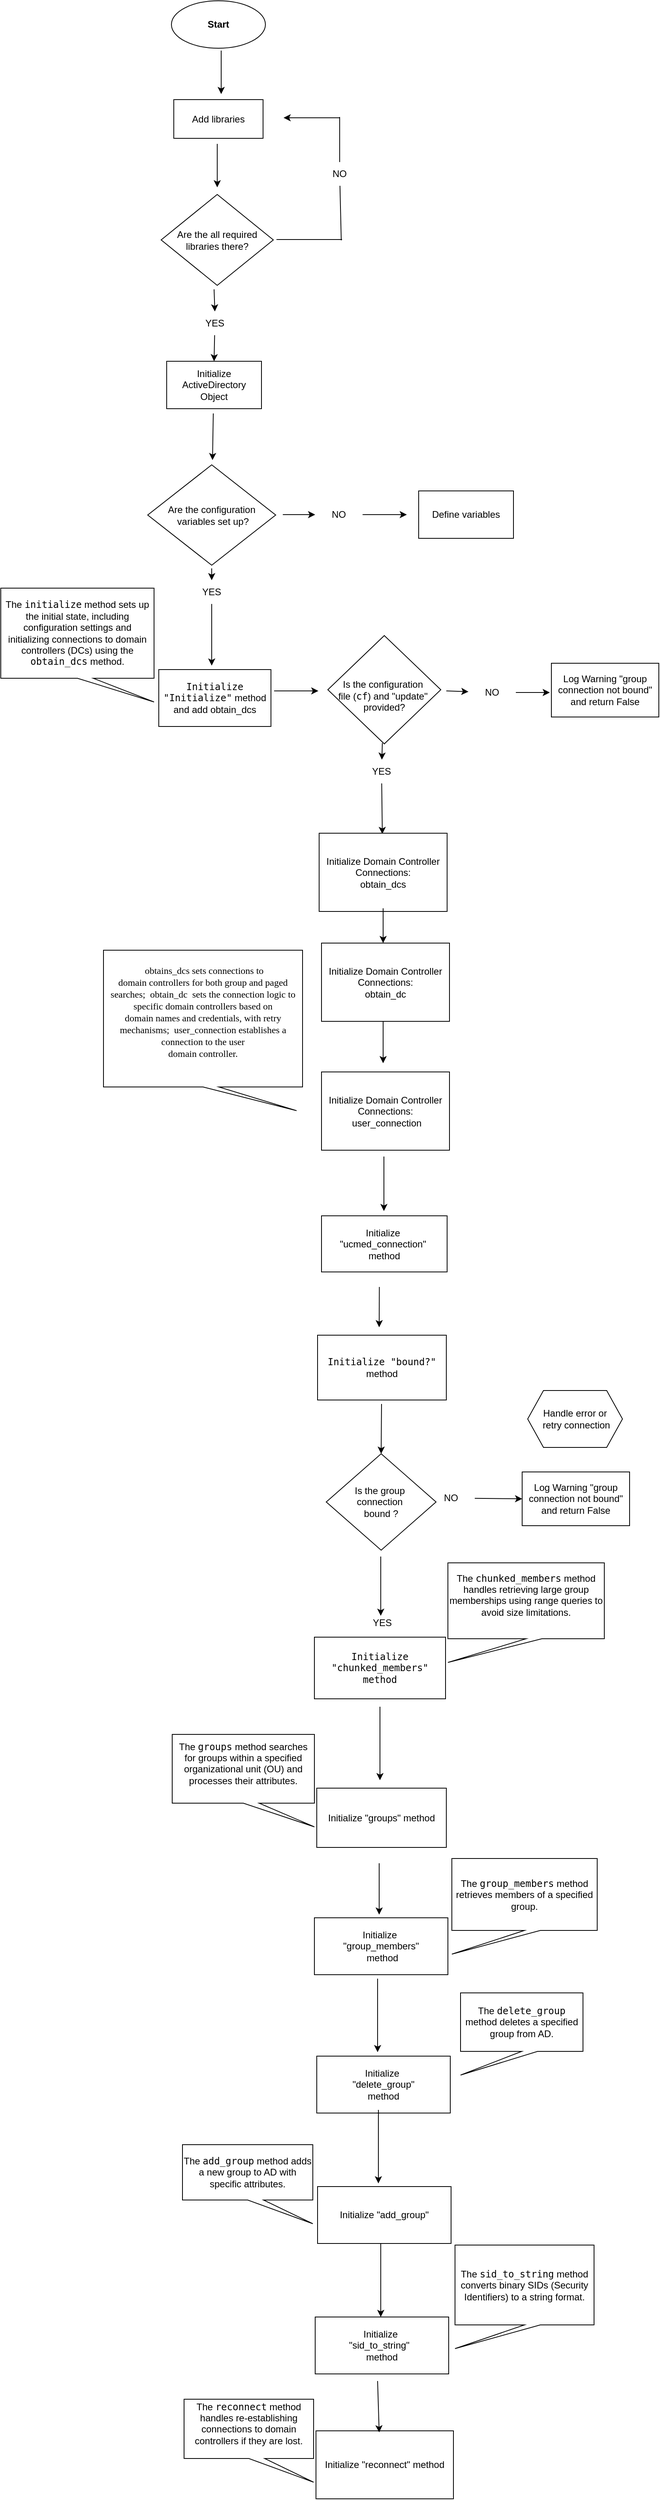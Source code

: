 <mxfile version="24.6.2" type="github">
  <diagram name="Page-1" id="nrMohRXkfmWptk8Ia3cE">
    <mxGraphModel dx="3600" dy="2730" grid="1" gridSize="1" guides="1" tooltips="1" connect="1" arrows="1" fold="1" page="1" pageScale="1" pageWidth="850" pageHeight="1100" math="0" shadow="0">
      <root>
        <mxCell id="0" />
        <mxCell id="1" parent="0" />
        <mxCell id="9EuuWl_7FSERNrRJokhg-1" value="Start" style="ellipse;whiteSpace=wrap;html=1;fontStyle=1" parent="1" vertex="1">
          <mxGeometry x="-1662" y="-2192" width="119" height="60" as="geometry" />
        </mxCell>
        <mxCell id="v-x-NIrhz4WuDyH8p8N3-1" value="Are the all required libraries there?" style="rhombus;whiteSpace=wrap;html=1;" vertex="1" parent="1">
          <mxGeometry x="-1675" y="-1947" width="142" height="115" as="geometry" />
        </mxCell>
        <mxCell id="v-x-NIrhz4WuDyH8p8N3-3" value="" style="endArrow=classic;html=1;rounded=0;" edge="1" parent="1">
          <mxGeometry width="50" height="50" relative="1" as="geometry">
            <mxPoint x="-1599" y="-2129" as="sourcePoint" />
            <mxPoint x="-1599" y="-2074" as="targetPoint" />
          </mxGeometry>
        </mxCell>
        <mxCell id="v-x-NIrhz4WuDyH8p8N3-6" value="Add libraries" style="rounded=0;whiteSpace=wrap;html=1;" vertex="1" parent="1">
          <mxGeometry x="-1659" y="-2067" width="113" height="49" as="geometry" />
        </mxCell>
        <mxCell id="v-x-NIrhz4WuDyH8p8N3-7" value="" style="endArrow=classic;html=1;rounded=0;" edge="1" parent="1">
          <mxGeometry width="50" height="50" relative="1" as="geometry">
            <mxPoint x="-1604" y="-2011" as="sourcePoint" />
            <mxPoint x="-1604" y="-1956" as="targetPoint" />
          </mxGeometry>
        </mxCell>
        <mxCell id="v-x-NIrhz4WuDyH8p8N3-11" value="" style="endArrow=none;html=1;rounded=0;" edge="1" parent="1">
          <mxGeometry width="50" height="50" relative="1" as="geometry">
            <mxPoint x="-1529" y="-1890" as="sourcePoint" />
            <mxPoint x="-1446" y="-1890" as="targetPoint" />
          </mxGeometry>
        </mxCell>
        <mxCell id="v-x-NIrhz4WuDyH8p8N3-12" value="" style="endArrow=none;html=1;rounded=0;" edge="1" parent="1" source="v-x-NIrhz4WuDyH8p8N3-10">
          <mxGeometry width="50" height="50" relative="1" as="geometry">
            <mxPoint x="-1447" y="-1889" as="sourcePoint" />
            <mxPoint x="-1449" y="-2045" as="targetPoint" />
          </mxGeometry>
        </mxCell>
        <mxCell id="v-x-NIrhz4WuDyH8p8N3-13" value="" style="endArrow=classic;html=1;rounded=0;" edge="1" parent="1">
          <mxGeometry width="50" height="50" relative="1" as="geometry">
            <mxPoint x="-1449" y="-2044" as="sourcePoint" />
            <mxPoint x="-1520" y="-2044" as="targetPoint" />
          </mxGeometry>
        </mxCell>
        <mxCell id="v-x-NIrhz4WuDyH8p8N3-14" value="Initialize ActiveDirectory Object" style="rounded=0;whiteSpace=wrap;html=1;" vertex="1" parent="1">
          <mxGeometry x="-1668" y="-1736" width="120" height="60" as="geometry" />
        </mxCell>
        <mxCell id="v-x-NIrhz4WuDyH8p8N3-15" value="" style="endArrow=classic;html=1;rounded=0;entryX=0.5;entryY=0;entryDx=0;entryDy=0;" edge="1" parent="1" source="v-x-NIrhz4WuDyH8p8N3-18" target="v-x-NIrhz4WuDyH8p8N3-14">
          <mxGeometry width="50" height="50" relative="1" as="geometry">
            <mxPoint x="-1608" y="-1827" as="sourcePoint" />
            <mxPoint x="-1608" y="-1772" as="targetPoint" />
          </mxGeometry>
        </mxCell>
        <mxCell id="v-x-NIrhz4WuDyH8p8N3-17" value="" style="endArrow=none;html=1;rounded=0;" edge="1" parent="1" target="v-x-NIrhz4WuDyH8p8N3-10">
          <mxGeometry width="50" height="50" relative="1" as="geometry">
            <mxPoint x="-1447" y="-1889" as="sourcePoint" />
            <mxPoint x="-1449" y="-2045" as="targetPoint" />
          </mxGeometry>
        </mxCell>
        <mxCell id="v-x-NIrhz4WuDyH8p8N3-10" value="NO" style="text;html=1;align=center;verticalAlign=middle;whiteSpace=wrap;rounded=0;" vertex="1" parent="1">
          <mxGeometry x="-1479" y="-1988" width="60" height="30" as="geometry" />
        </mxCell>
        <mxCell id="v-x-NIrhz4WuDyH8p8N3-20" value="" style="endArrow=classic;html=1;rounded=0;entryX=0.5;entryY=0;entryDx=0;entryDy=0;" edge="1" parent="1" target="v-x-NIrhz4WuDyH8p8N3-18">
          <mxGeometry width="50" height="50" relative="1" as="geometry">
            <mxPoint x="-1608" y="-1827" as="sourcePoint" />
            <mxPoint x="-1608" y="-1736" as="targetPoint" />
          </mxGeometry>
        </mxCell>
        <mxCell id="v-x-NIrhz4WuDyH8p8N3-18" value="YES" style="text;html=1;align=center;verticalAlign=middle;whiteSpace=wrap;rounded=0;" vertex="1" parent="1">
          <mxGeometry x="-1637" y="-1799" width="60" height="30" as="geometry" />
        </mxCell>
        <mxCell id="v-x-NIrhz4WuDyH8p8N3-21" value="&lt;div&gt;Are the configuration&lt;/div&gt;&lt;div&gt;&amp;nbsp;variables set up? &lt;/div&gt;" style="rhombus;whiteSpace=wrap;html=1;" vertex="1" parent="1">
          <mxGeometry x="-1692" y="-1605" width="162" height="127" as="geometry" />
        </mxCell>
        <mxCell id="v-x-NIrhz4WuDyH8p8N3-22" value="" style="endArrow=classic;html=1;rounded=0;" edge="1" parent="1">
          <mxGeometry width="50" height="50" relative="1" as="geometry">
            <mxPoint x="-1609" y="-1670" as="sourcePoint" />
            <mxPoint x="-1610" y="-1611" as="targetPoint" />
          </mxGeometry>
        </mxCell>
        <mxCell id="v-x-NIrhz4WuDyH8p8N3-23" value="" style="endArrow=classic;html=1;rounded=0;" edge="1" parent="1" source="v-x-NIrhz4WuDyH8p8N3-25">
          <mxGeometry width="50" height="50" relative="1" as="geometry">
            <mxPoint x="-1521" y="-1542" as="sourcePoint" />
            <mxPoint x="-1364" y="-1542" as="targetPoint" />
          </mxGeometry>
        </mxCell>
        <mxCell id="v-x-NIrhz4WuDyH8p8N3-24" value="" style="endArrow=classic;html=1;rounded=0;" edge="1" parent="1" source="v-x-NIrhz4WuDyH8p8N3-29">
          <mxGeometry width="50" height="50" relative="1" as="geometry">
            <mxPoint x="-1611" y="-1474" as="sourcePoint" />
            <mxPoint x="-1611" y="-1351" as="targetPoint" />
          </mxGeometry>
        </mxCell>
        <mxCell id="v-x-NIrhz4WuDyH8p8N3-28" value="" style="endArrow=classic;html=1;rounded=0;" edge="1" parent="1" target="v-x-NIrhz4WuDyH8p8N3-25">
          <mxGeometry width="50" height="50" relative="1" as="geometry">
            <mxPoint x="-1521" y="-1542" as="sourcePoint" />
            <mxPoint x="-1364" y="-1542" as="targetPoint" />
          </mxGeometry>
        </mxCell>
        <mxCell id="v-x-NIrhz4WuDyH8p8N3-25" value="NO" style="text;html=1;align=center;verticalAlign=middle;whiteSpace=wrap;rounded=0;" vertex="1" parent="1">
          <mxGeometry x="-1480" y="-1557" width="60" height="30" as="geometry" />
        </mxCell>
        <mxCell id="v-x-NIrhz4WuDyH8p8N3-31" value="" style="endArrow=classic;html=1;rounded=0;" edge="1" parent="1" target="v-x-NIrhz4WuDyH8p8N3-29">
          <mxGeometry width="50" height="50" relative="1" as="geometry">
            <mxPoint x="-1611" y="-1474" as="sourcePoint" />
            <mxPoint x="-1611" y="-1351" as="targetPoint" />
          </mxGeometry>
        </mxCell>
        <mxCell id="v-x-NIrhz4WuDyH8p8N3-29" value="YES" style="text;html=1;align=center;verticalAlign=middle;whiteSpace=wrap;rounded=0;" vertex="1" parent="1">
          <mxGeometry x="-1641" y="-1459" width="60" height="30" as="geometry" />
        </mxCell>
        <mxCell id="v-x-NIrhz4WuDyH8p8N3-32" value="Define variables" style="rounded=0;whiteSpace=wrap;html=1;" vertex="1" parent="1">
          <mxGeometry x="-1349" y="-1572" width="120" height="60" as="geometry" />
        </mxCell>
        <mxCell id="v-x-NIrhz4WuDyH8p8N3-35" value="" style="endArrow=classic;html=1;rounded=0;" edge="1" parent="1">
          <mxGeometry width="50" height="50" relative="1" as="geometry">
            <mxPoint x="-1532" y="-1319" as="sourcePoint" />
            <mxPoint x="-1476" y="-1319" as="targetPoint" />
          </mxGeometry>
        </mxCell>
        <mxCell id="v-x-NIrhz4WuDyH8p8N3-36" value="" style="endArrow=classic;html=1;rounded=0;" edge="1" parent="1" source="v-x-NIrhz4WuDyH8p8N3-38">
          <mxGeometry width="50" height="50" relative="1" as="geometry">
            <mxPoint x="-1312" y="-1319" as="sourcePoint" />
            <mxPoint x="-1183" y="-1317" as="targetPoint" />
          </mxGeometry>
        </mxCell>
        <mxCell id="v-x-NIrhz4WuDyH8p8N3-37" value="" style="endArrow=classic;html=1;rounded=0;" edge="1" parent="1" source="v-x-NIrhz4WuDyH8p8N3-41">
          <mxGeometry width="50" height="50" relative="1" as="geometry">
            <mxPoint x="-1395" y="-1253" as="sourcePoint" />
            <mxPoint x="-1395" y="-1138" as="targetPoint" />
          </mxGeometry>
        </mxCell>
        <mxCell id="v-x-NIrhz4WuDyH8p8N3-39" value="" style="endArrow=classic;html=1;rounded=0;" edge="1" parent="1" target="v-x-NIrhz4WuDyH8p8N3-38">
          <mxGeometry width="50" height="50" relative="1" as="geometry">
            <mxPoint x="-1314" y="-1319" as="sourcePoint" />
            <mxPoint x="-1183" y="-1319" as="targetPoint" />
          </mxGeometry>
        </mxCell>
        <mxCell id="v-x-NIrhz4WuDyH8p8N3-38" value="NO" style="text;html=1;align=center;verticalAlign=middle;whiteSpace=wrap;rounded=0;" vertex="1" parent="1">
          <mxGeometry x="-1286" y="-1332" width="60" height="30" as="geometry" />
        </mxCell>
        <mxCell id="v-x-NIrhz4WuDyH8p8N3-42" value="" style="endArrow=classic;html=1;rounded=0;" edge="1" parent="1" target="v-x-NIrhz4WuDyH8p8N3-41">
          <mxGeometry width="50" height="50" relative="1" as="geometry">
            <mxPoint x="-1395" y="-1253" as="sourcePoint" />
            <mxPoint x="-1395" y="-1138" as="targetPoint" />
          </mxGeometry>
        </mxCell>
        <mxCell id="v-x-NIrhz4WuDyH8p8N3-41" value="YES" style="text;html=1;align=center;verticalAlign=middle;whiteSpace=wrap;rounded=0;" vertex="1" parent="1">
          <mxGeometry x="-1426" y="-1232" width="60" height="30" as="geometry" />
        </mxCell>
        <mxCell id="v-x-NIrhz4WuDyH8p8N3-43" value="Log Warning &quot;group connection               not bound&quot; and return False " style="rounded=0;whiteSpace=wrap;html=1;" vertex="1" parent="1">
          <mxGeometry x="-1181" y="-1354" width="136" height="68" as="geometry" />
        </mxCell>
        <mxCell id="v-x-NIrhz4WuDyH8p8N3-44" value="&lt;div&gt;Initialize Domain Controller Connections:&lt;/div&gt;&lt;div&gt;obtain_dcs&lt;br&gt;&lt;/div&gt;" style="rounded=0;whiteSpace=wrap;html=1;" vertex="1" parent="1">
          <mxGeometry x="-1475" y="-1139" width="162" height="99" as="geometry" />
        </mxCell>
        <mxCell id="v-x-NIrhz4WuDyH8p8N3-45" value="&lt;div&gt;Handle error or&lt;/div&gt;&lt;div&gt;&amp;nbsp;retry connection&lt;/div&gt;" style="shape=hexagon;perimeter=hexagonPerimeter2;whiteSpace=wrap;html=1;fixedSize=1;" vertex="1" parent="1">
          <mxGeometry x="-1211" y="-434" width="120" height="72" as="geometry" />
        </mxCell>
        <mxCell id="v-x-NIrhz4WuDyH8p8N3-46" value="&lt;code&gt;Initialize &quot;Initialize&quot;&lt;/code&gt; method and add obtain_dcs" style="rounded=0;whiteSpace=wrap;html=1;" vertex="1" parent="1">
          <mxGeometry x="-1678" y="-1346" width="142" height="72" as="geometry" />
        </mxCell>
        <mxCell id="v-x-NIrhz4WuDyH8p8N3-47" value="&lt;div&gt;Is the group&amp;nbsp;&lt;/div&gt;&lt;div&gt;connection&amp;nbsp;&lt;/div&gt;&lt;div&gt;bound ?&lt;/div&gt;" style="rhombus;whiteSpace=wrap;html=1;" vertex="1" parent="1">
          <mxGeometry x="-1466" y="-354" width="139" height="122" as="geometry" />
        </mxCell>
        <mxCell id="v-x-NIrhz4WuDyH8p8N3-48" value="&lt;br&gt;&lt;div&gt;Is the configuration&amp;nbsp;&lt;/div&gt;&lt;div&gt;file (&lt;code&gt;cf&lt;/code&gt;) and &quot;update&quot;&amp;nbsp; provided?&lt;/div&gt;" style="rhombus;whiteSpace=wrap;html=1;" vertex="1" parent="1">
          <mxGeometry x="-1464" y="-1389" width="143" height="137" as="geometry" />
        </mxCell>
        <mxCell id="v-x-NIrhz4WuDyH8p8N3-52" value="Log Warning &quot;group connection               not bound&quot; and return False " style="rounded=0;whiteSpace=wrap;html=1;" vertex="1" parent="1">
          <mxGeometry x="-1218" y="-331" width="136" height="68" as="geometry" />
        </mxCell>
        <mxCell id="v-x-NIrhz4WuDyH8p8N3-53" value="" style="endArrow=classic;html=1;rounded=0;entryX=0.5;entryY=0;entryDx=0;entryDy=0;" edge="1" parent="1" target="v-x-NIrhz4WuDyH8p8N3-47">
          <mxGeometry width="50" height="50" relative="1" as="geometry">
            <mxPoint x="-1396" y="-417" as="sourcePoint" />
            <mxPoint x="-1391" y="-977" as="targetPoint" />
          </mxGeometry>
        </mxCell>
        <mxCell id="v-x-NIrhz4WuDyH8p8N3-55" value="" style="endArrow=classic;html=1;rounded=0;" edge="1" parent="1">
          <mxGeometry width="50" height="50" relative="1" as="geometry">
            <mxPoint x="-1397" y="-224" as="sourcePoint" />
            <mxPoint x="-1397" y="-149" as="targetPoint" />
          </mxGeometry>
        </mxCell>
        <mxCell id="v-x-NIrhz4WuDyH8p8N3-56" value="" style="endArrow=classic;html=1;rounded=0;entryX=0;entryY=0.5;entryDx=0;entryDy=0;" edge="1" parent="1" source="v-x-NIrhz4WuDyH8p8N3-57" target="v-x-NIrhz4WuDyH8p8N3-52">
          <mxGeometry width="50" height="50" relative="1" as="geometry">
            <mxPoint x="-1317" y="-895" as="sourcePoint" />
            <mxPoint x="-1245" y="-895" as="targetPoint" />
          </mxGeometry>
        </mxCell>
        <mxCell id="v-x-NIrhz4WuDyH8p8N3-58" value="" style="endArrow=classic;html=1;rounded=0;" edge="1" parent="1">
          <mxGeometry width="50" height="50" relative="1" as="geometry">
            <mxPoint x="-1394" y="-902" as="sourcePoint" />
            <mxPoint x="-1394" y="-848" as="targetPoint" />
          </mxGeometry>
        </mxCell>
        <mxCell id="v-x-NIrhz4WuDyH8p8N3-57" value="NO" style="text;html=1;align=center;verticalAlign=middle;whiteSpace=wrap;rounded=0;" vertex="1" parent="1">
          <mxGeometry x="-1338" y="-313" width="60" height="30" as="geometry" />
        </mxCell>
        <mxCell id="v-x-NIrhz4WuDyH8p8N3-60" value="" style="endArrow=classic;html=1;rounded=0;" edge="1" parent="1">
          <mxGeometry width="50" height="50" relative="1" as="geometry">
            <mxPoint x="-1398.77" y="-565" as="sourcePoint" />
            <mxPoint x="-1398.998" y="-514" as="targetPoint" />
          </mxGeometry>
        </mxCell>
        <mxCell id="v-x-NIrhz4WuDyH8p8N3-59" value="YES" style="text;html=1;align=center;verticalAlign=middle;whiteSpace=wrap;rounded=0;" vertex="1" parent="1">
          <mxGeometry x="-1425" y="-155" width="60" height="30" as="geometry" />
        </mxCell>
        <mxCell id="v-x-NIrhz4WuDyH8p8N3-61" value="&lt;code&gt;Initialize &quot;bound?&quot;&lt;/code&gt; method " style="rounded=0;whiteSpace=wrap;html=1;" vertex="1" parent="1">
          <mxGeometry x="-1477" y="-504" width="163" height="82" as="geometry" />
        </mxCell>
        <mxCell id="v-x-NIrhz4WuDyH8p8N3-64" value="&lt;p style=&quot;margin-bottom: 0in; line-height: normal;&quot; class=&quot;MsoListParagraphCxSpFirst&quot;&gt;&lt;font face=&quot;Times New Roman&quot; style=&quot;font-size: 12px;&quot;&gt;&lt;span style=&quot;mso-spacerun:yes&quot;&gt;&amp;nbsp;&lt;/span&gt;obtains_dcs sets connections to&lt;br&gt;&lt;/font&gt;&lt;font face=&quot;Ow1QU9wGXKOwq4E5nagK&quot; style=&quot;font-size: 12px;&quot;&gt;domain controllers for both group and paged searches;&amp;nbsp; obtain_dc&amp;nbsp; sets the connection logic to specific domain controllers based on&lt;/font&gt;&lt;br&gt;&lt;font face=&quot;Ow1QU9wGXKOwq4E5nagK&quot; style=&quot;font-size: 12px;&quot;&gt;domain names and credentials, with retry mechanisms;&amp;nbsp; &lt;span style=&quot;line-height: 115%;&quot;&gt;user_connection&lt;/span&gt; establishes a connection to the user&lt;br&gt;domain controller.&lt;/font&gt;&lt;/p&gt;&lt;br&gt;&lt;div&gt;&lt;br&gt;&lt;/div&gt;" style="shape=callout;whiteSpace=wrap;html=1;perimeter=calloutPerimeter;position2=0.97;" vertex="1" parent="1">
          <mxGeometry x="-1748" y="-991" width="252" height="203" as="geometry" />
        </mxCell>
        <mxCell id="v-x-NIrhz4WuDyH8p8N3-65" value="&lt;div&gt;Initialize Domain Controller Connections:&lt;/div&gt;&lt;div&gt;obtain_dc&lt;br&gt;&lt;/div&gt;" style="rounded=0;whiteSpace=wrap;html=1;" vertex="1" parent="1">
          <mxGeometry x="-1472" y="-1000" width="162" height="99" as="geometry" />
        </mxCell>
        <mxCell id="v-x-NIrhz4WuDyH8p8N3-66" value="&lt;div&gt;Initialize Domain Controller Connections:&lt;/div&gt;&lt;div&gt;&amp;nbsp;user_connection&lt;/div&gt;" style="rounded=0;whiteSpace=wrap;html=1;" vertex="1" parent="1">
          <mxGeometry x="-1472" y="-837" width="162" height="99" as="geometry" />
        </mxCell>
        <mxCell id="v-x-NIrhz4WuDyH8p8N3-69" value="" style="endArrow=classic;html=1;rounded=0;" edge="1" parent="1">
          <mxGeometry width="50" height="50" relative="1" as="geometry">
            <mxPoint x="-1393" y="-730" as="sourcePoint" />
            <mxPoint x="-1393" y="-661" as="targetPoint" />
          </mxGeometry>
        </mxCell>
        <mxCell id="v-x-NIrhz4WuDyH8p8N3-70" value="" style="endArrow=classic;html=1;rounded=0;" edge="1" parent="1">
          <mxGeometry width="50" height="50" relative="1" as="geometry">
            <mxPoint x="-1394" y="-1044" as="sourcePoint" />
            <mxPoint x="-1394" y="-1000" as="targetPoint" />
          </mxGeometry>
        </mxCell>
        <mxCell id="v-x-NIrhz4WuDyH8p8N3-71" value="The &lt;code&gt;initialize&lt;/code&gt; method sets up the initial state, including configuration settings and initializing connections to domain controllers (DCs) using the &lt;code&gt;obtain_dcs&lt;/code&gt; method." style="shape=callout;whiteSpace=wrap;html=1;perimeter=calloutPerimeter;position2=1;" vertex="1" parent="1">
          <mxGeometry x="-1878" y="-1449" width="194" height="144" as="geometry" />
        </mxCell>
        <mxCell id="v-x-NIrhz4WuDyH8p8N3-74" value="&lt;div&gt;Initialize&amp;nbsp;&lt;/div&gt;&lt;div&gt;&quot;ucmed_connection&quot;&amp;nbsp;&lt;/div&gt;&lt;div&gt;method &lt;/div&gt;" style="rounded=0;whiteSpace=wrap;html=1;" vertex="1" parent="1">
          <mxGeometry x="-1472" y="-655" width="159" height="71" as="geometry" />
        </mxCell>
        <mxCell id="v-x-NIrhz4WuDyH8p8N3-76" value="&lt;code&gt;Initialize &quot;chunked_members&quot; method&lt;br&gt;&lt;/code&gt;" style="rounded=0;whiteSpace=wrap;html=1;" vertex="1" parent="1">
          <mxGeometry x="-1481" y="-122" width="166" height="78" as="geometry" />
        </mxCell>
        <mxCell id="v-x-NIrhz4WuDyH8p8N3-77" value="Initialize &quot;groups&quot; method" style="rounded=0;whiteSpace=wrap;html=1;" vertex="1" parent="1">
          <mxGeometry x="-1478" y="69" width="164" height="75" as="geometry" />
        </mxCell>
        <mxCell id="v-x-NIrhz4WuDyH8p8N3-78" value="&lt;div&gt;Initialize&amp;nbsp;&lt;/div&gt;&lt;div&gt;&quot;group_members&quot;&lt;/div&gt;&lt;div&gt;&amp;nbsp;method&lt;/div&gt;" style="rounded=0;whiteSpace=wrap;html=1;" vertex="1" parent="1">
          <mxGeometry x="-1481" y="233" width="169" height="72" as="geometry" />
        </mxCell>
        <mxCell id="v-x-NIrhz4WuDyH8p8N3-79" value="&lt;div&gt;Initialize&amp;nbsp;&lt;/div&gt;&lt;div&gt;&quot;delete_group&quot;&lt;/div&gt;&lt;div&gt;method&lt;br&gt;&lt;/div&gt;" style="rounded=0;whiteSpace=wrap;html=1;" vertex="1" parent="1">
          <mxGeometry x="-1478" y="408" width="169" height="72" as="geometry" />
        </mxCell>
        <mxCell id="v-x-NIrhz4WuDyH8p8N3-80" value="Initialize &quot;add_group&quot;" style="rounded=0;whiteSpace=wrap;html=1;" vertex="1" parent="1">
          <mxGeometry x="-1477" y="573" width="169" height="72" as="geometry" />
        </mxCell>
        <mxCell id="v-x-NIrhz4WuDyH8p8N3-81" value="" style="endArrow=classic;html=1;rounded=0;" edge="1" parent="1">
          <mxGeometry width="50" height="50" relative="1" as="geometry">
            <mxPoint x="-1401" y="310" as="sourcePoint" />
            <mxPoint x="-1401" y="403" as="targetPoint" />
          </mxGeometry>
        </mxCell>
        <mxCell id="v-x-NIrhz4WuDyH8p8N3-82" value="" style="endArrow=classic;html=1;rounded=0;" edge="1" parent="1">
          <mxGeometry width="50" height="50" relative="1" as="geometry">
            <mxPoint x="-1400" y="476" as="sourcePoint" />
            <mxPoint x="-1400" y="569" as="targetPoint" />
          </mxGeometry>
        </mxCell>
        <mxCell id="v-x-NIrhz4WuDyH8p8N3-83" value="" style="endArrow=classic;html=1;rounded=0;" edge="1" parent="1">
          <mxGeometry width="50" height="50" relative="1" as="geometry">
            <mxPoint x="-1399" y="164" as="sourcePoint" />
            <mxPoint x="-1399" y="229" as="targetPoint" />
          </mxGeometry>
        </mxCell>
        <mxCell id="v-x-NIrhz4WuDyH8p8N3-84" value="" style="endArrow=classic;html=1;rounded=0;" edge="1" parent="1">
          <mxGeometry width="50" height="50" relative="1" as="geometry">
            <mxPoint x="-1398" y="-34" as="sourcePoint" />
            <mxPoint x="-1398" y="59" as="targetPoint" />
          </mxGeometry>
        </mxCell>
        <mxCell id="v-x-NIrhz4WuDyH8p8N3-85" value="&lt;div&gt;Initialize&amp;nbsp;&lt;/div&gt;&lt;div&gt;&quot;sid_to_string&quot;&amp;nbsp;&amp;nbsp;&lt;/div&gt;&lt;div&gt;method &lt;/div&gt;" style="rounded=0;whiteSpace=wrap;html=1;" vertex="1" parent="1">
          <mxGeometry x="-1480" y="738" width="169" height="72" as="geometry" />
        </mxCell>
        <mxCell id="v-x-NIrhz4WuDyH8p8N3-86" value="" style="endArrow=classic;html=1;rounded=0;" edge="1" parent="1">
          <mxGeometry width="50" height="50" relative="1" as="geometry">
            <mxPoint x="-1397" y="645" as="sourcePoint" />
            <mxPoint x="-1397" y="738" as="targetPoint" />
          </mxGeometry>
        </mxCell>
        <mxCell id="v-x-NIrhz4WuDyH8p8N3-87" value="The &lt;code&gt;sid_to_string&lt;/code&gt; method converts binary SIDs (Security Identifiers) to a string format." style="shape=callout;whiteSpace=wrap;html=1;perimeter=calloutPerimeter;position2=0;" vertex="1" parent="1">
          <mxGeometry x="-1303" y="647" width="176" height="131" as="geometry" />
        </mxCell>
        <mxCell id="v-x-NIrhz4WuDyH8p8N3-88" value="The &lt;code&gt;add_group&lt;/code&gt; method adds a new group to AD with specific attributes." style="shape=callout;whiteSpace=wrap;html=1;perimeter=calloutPerimeter;position2=1;" vertex="1" parent="1">
          <mxGeometry x="-1648" y="520" width="165" height="100" as="geometry" />
        </mxCell>
        <mxCell id="v-x-NIrhz4WuDyH8p8N3-89" value="The &lt;code&gt;delete_group&lt;/code&gt; method deletes a specified group from AD." style="shape=callout;whiteSpace=wrap;html=1;perimeter=calloutPerimeter;position2=0;" vertex="1" parent="1">
          <mxGeometry x="-1296" y="328" width="155" height="104" as="geometry" />
        </mxCell>
        <mxCell id="v-x-NIrhz4WuDyH8p8N3-91" value="The &lt;code&gt;group_members&lt;/code&gt; method retrieves members of a specified group." style="shape=callout;whiteSpace=wrap;html=1;perimeter=calloutPerimeter;position2=0;" vertex="1" parent="1">
          <mxGeometry x="-1307" y="158" width="184" height="121" as="geometry" />
        </mxCell>
        <mxCell id="v-x-NIrhz4WuDyH8p8N3-92" value="&#xa;The &lt;code&gt;chunked_members&lt;/code&gt; method handles retrieving large group memberships using range queries to avoid size limitations.&#xa;&#xa;" style="shape=callout;whiteSpace=wrap;html=1;perimeter=calloutPerimeter;position2=0;" vertex="1" parent="1">
          <mxGeometry x="-1312" y="-216" width="198" height="126" as="geometry" />
        </mxCell>
        <mxCell id="v-x-NIrhz4WuDyH8p8N3-93" value="&#xa;The &lt;code&gt;groups&lt;/code&gt; method searches for groups within a specified organizational unit (OU) and processes their attributes.&#xa;&#xa;" style="shape=callout;whiteSpace=wrap;html=1;perimeter=calloutPerimeter;position2=1;" vertex="1" parent="1">
          <mxGeometry x="-1661" y="1" width="180" height="117" as="geometry" />
        </mxCell>
        <mxCell id="v-x-NIrhz4WuDyH8p8N3-94" value="Initialize &quot;reconnect&quot; method" style="rounded=0;whiteSpace=wrap;html=1;" vertex="1" parent="1">
          <mxGeometry x="-1479" y="882" width="174" height="86" as="geometry" />
        </mxCell>
        <mxCell id="v-x-NIrhz4WuDyH8p8N3-95" value="&#xa;The &lt;code&gt;reconnect&lt;/code&gt; method handles re-establishing connections to domain controllers if they are lost.&#xa;&#xa;" style="shape=callout;whiteSpace=wrap;html=1;perimeter=calloutPerimeter;position2=1;" vertex="1" parent="1">
          <mxGeometry x="-1646" y="842" width="164" height="105" as="geometry" />
        </mxCell>
        <mxCell id="v-x-NIrhz4WuDyH8p8N3-96" value="" style="endArrow=classic;html=1;rounded=0;" edge="1" parent="1">
          <mxGeometry width="50" height="50" relative="1" as="geometry">
            <mxPoint x="-1401" y="819" as="sourcePoint" />
            <mxPoint x="-1399" y="884" as="targetPoint" />
          </mxGeometry>
        </mxCell>
      </root>
    </mxGraphModel>
  </diagram>
</mxfile>
